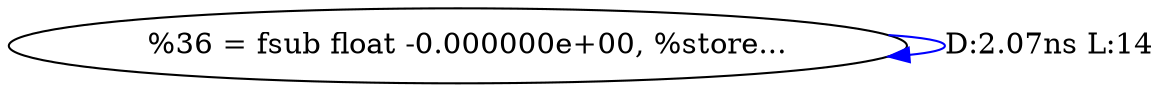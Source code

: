 digraph {
Node0x25cfde0[label="  %36 = fsub float -0.000000e+00, %store..."];
Node0x25cfde0 -> Node0x25cfde0[label="D:2.07ns L:14",color=blue];
}
